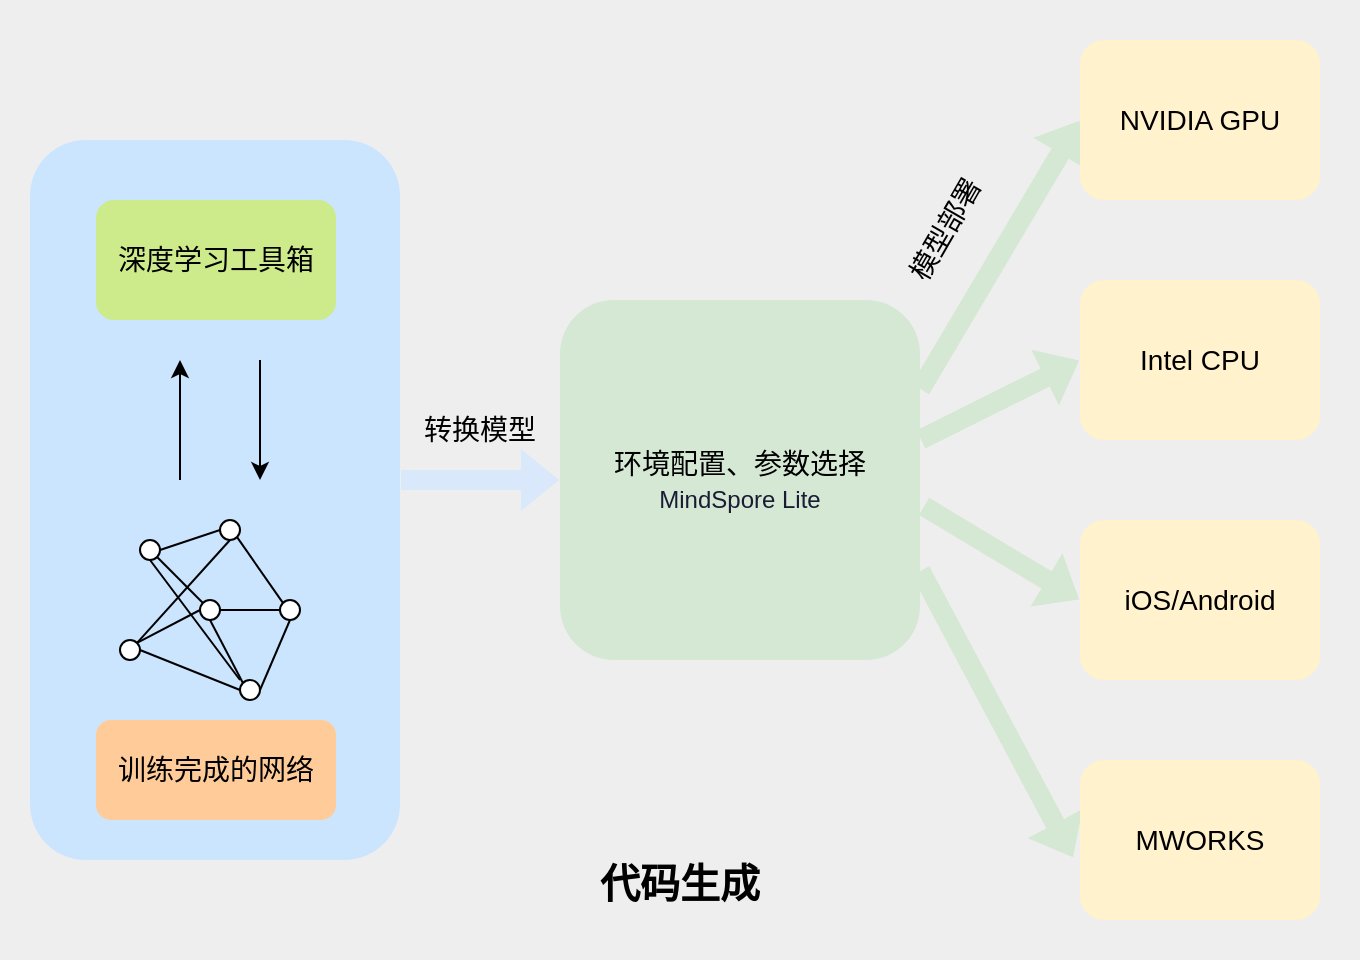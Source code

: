 <mxfile version="12.9.3" type="device"><diagram id="yfV83RARlYPqteBmZeqB" name="第 1 页"><mxGraphModel dx="1088" dy="920" grid="1" gridSize="10" guides="1" tooltips="1" connect="1" arrows="1" fold="1" page="1" pageScale="1" pageWidth="827" pageHeight="1169" math="0" shadow="0"><root><mxCell id="0"/><mxCell id="1" parent="0"/><mxCell id="Lxek1THDY1lrRNgzYLVG-49" value="&lt;br&gt;&lt;br&gt;&lt;br&gt;&lt;br&gt;&lt;br&gt;&lt;br&gt;&lt;br&gt;&lt;br&gt;&lt;br&gt;&lt;br&gt;&lt;br&gt;&lt;br&gt;&lt;br&gt;&lt;br&gt;&lt;br&gt;&lt;br&gt;&lt;br&gt;&lt;br&gt;&lt;br&gt;&lt;br&gt;&lt;br&gt;&lt;br&gt;&lt;br&gt;&lt;br&gt;&lt;font style=&quot;font-size: 20px&quot;&gt;&lt;b&gt;代码生成&lt;/b&gt;&lt;/font&gt;" style="rounded=0;whiteSpace=wrap;html=1;fontSize=14;fillColor=#eeeeee;strokeColor=none;" parent="1" vertex="1"><mxGeometry x="80" y="140" width="680" height="480" as="geometry"/></mxCell><mxCell id="Lxek1THDY1lrRNgzYLVG-44" value="" style="shape=flexArrow;endArrow=classic;html=1;fontSize=14;entryX=0;entryY=0.5;entryDx=0;entryDy=0;fillColor=#d5e8d4;strokeColor=none;" parent="1" target="Lxek1THDY1lrRNgzYLVG-39" edge="1"><mxGeometry width="50" height="50" relative="1" as="geometry"><mxPoint x="540" y="360" as="sourcePoint"/><mxPoint x="590" y="320" as="targetPoint"/></mxGeometry></mxCell><mxCell id="Lxek1THDY1lrRNgzYLVG-45" value="" style="shape=flexArrow;endArrow=classic;html=1;fontSize=14;entryX=0;entryY=0.5;entryDx=0;entryDy=0;exitX=1.009;exitY=0.572;exitDx=0;exitDy=0;exitPerimeter=0;fillColor=#d5e8d4;strokeColor=none;" parent="1" source="Lxek1THDY1lrRNgzYLVG-32" target="Lxek1THDY1lrRNgzYLVG-40" edge="1"><mxGeometry width="50" height="50" relative="1" as="geometry"><mxPoint x="540" y="370" as="sourcePoint"/><mxPoint x="590" y="320" as="targetPoint"/></mxGeometry></mxCell><mxCell id="Lxek1THDY1lrRNgzYLVG-46" value="" style="shape=flexArrow;endArrow=classic;html=1;fontSize=14;entryX=-0.027;entryY=0.613;entryDx=0;entryDy=0;entryPerimeter=0;exitX=1;exitY=0.75;exitDx=0;exitDy=0;fillColor=#d5e8d4;strokeColor=none;" parent="1" source="Lxek1THDY1lrRNgzYLVG-32" target="Lxek1THDY1lrRNgzYLVG-41" edge="1"><mxGeometry width="50" height="50" relative="1" as="geometry"><mxPoint x="540" y="370" as="sourcePoint"/><mxPoint x="590" y="320" as="targetPoint"/></mxGeometry></mxCell><mxCell id="Lxek1THDY1lrRNgzYLVG-42" value="" style="shape=flexArrow;endArrow=classic;html=1;fontSize=14;entryX=0;entryY=0.5;entryDx=0;entryDy=0;exitX=1;exitY=0.25;exitDx=0;exitDy=0;fillColor=#d5e8d4;strokeColor=none;" parent="1" source="Lxek1THDY1lrRNgzYLVG-32" target="Lxek1THDY1lrRNgzYLVG-38" edge="1"><mxGeometry width="50" height="50" relative="1" as="geometry"><mxPoint x="540" y="380" as="sourcePoint"/><mxPoint x="590" y="330" as="targetPoint"/></mxGeometry></mxCell><mxCell id="Lxek1THDY1lrRNgzYLVG-2" value="" style="rounded=1;whiteSpace=wrap;html=1;fillColor=#cce5ff;strokeColor=none;" parent="1" vertex="1"><mxGeometry x="95" y="210" width="185" height="360" as="geometry"/></mxCell><mxCell id="Lxek1THDY1lrRNgzYLVG-3" value="" style="ellipse;whiteSpace=wrap;html=1;aspect=fixed;" parent="1" vertex="1"><mxGeometry x="150" y="410" width="10" height="10" as="geometry"/></mxCell><mxCell id="Lxek1THDY1lrRNgzYLVG-4" value="" style="ellipse;whiteSpace=wrap;html=1;aspect=fixed;" parent="1" vertex="1"><mxGeometry x="190" y="400" width="10" height="10" as="geometry"/></mxCell><mxCell id="Lxek1THDY1lrRNgzYLVG-5" value="" style="ellipse;whiteSpace=wrap;html=1;aspect=fixed;" parent="1" vertex="1"><mxGeometry x="140" y="460" width="10" height="10" as="geometry"/></mxCell><mxCell id="Lxek1THDY1lrRNgzYLVG-6" value="" style="ellipse;whiteSpace=wrap;html=1;aspect=fixed;" parent="1" vertex="1"><mxGeometry x="180" y="440" width="10" height="10" as="geometry"/></mxCell><mxCell id="Lxek1THDY1lrRNgzYLVG-7" value="" style="ellipse;whiteSpace=wrap;html=1;aspect=fixed;" parent="1" vertex="1"><mxGeometry x="220" y="440" width="10" height="10" as="geometry"/></mxCell><mxCell id="Lxek1THDY1lrRNgzYLVG-8" value="" style="ellipse;whiteSpace=wrap;html=1;aspect=fixed;" parent="1" vertex="1"><mxGeometry x="200" y="480" width="10" height="10" as="geometry"/></mxCell><mxCell id="Lxek1THDY1lrRNgzYLVG-14" value="" style="endArrow=none;html=1;entryX=0;entryY=0.5;entryDx=0;entryDy=0;exitX=1;exitY=0.5;exitDx=0;exitDy=0;" parent="1" source="Lxek1THDY1lrRNgzYLVG-3" target="Lxek1THDY1lrRNgzYLVG-4" edge="1"><mxGeometry width="50" height="50" relative="1" as="geometry"><mxPoint x="160" y="410" as="sourcePoint"/><mxPoint x="210" y="360" as="targetPoint"/></mxGeometry></mxCell><mxCell id="Lxek1THDY1lrRNgzYLVG-15" value="" style="endArrow=none;html=1;entryX=0.5;entryY=1;entryDx=0;entryDy=0;entryPerimeter=0;" parent="1" target="Lxek1THDY1lrRNgzYLVG-3" edge="1"><mxGeometry width="50" height="50" relative="1" as="geometry"><mxPoint x="200" y="480" as="sourcePoint"/><mxPoint x="150" y="420" as="targetPoint"/></mxGeometry></mxCell><mxCell id="Lxek1THDY1lrRNgzYLVG-16" value="" style="endArrow=none;html=1;exitX=1;exitY=1;exitDx=0;exitDy=0;entryX=0;entryY=0;entryDx=0;entryDy=0;" parent="1" source="Lxek1THDY1lrRNgzYLVG-3" target="Lxek1THDY1lrRNgzYLVG-6" edge="1"><mxGeometry width="50" height="50" relative="1" as="geometry"><mxPoint x="160" y="470" as="sourcePoint"/><mxPoint x="210" y="420" as="targetPoint"/></mxGeometry></mxCell><mxCell id="Lxek1THDY1lrRNgzYLVG-17" value="" style="endArrow=none;html=1;exitX=1;exitY=0;exitDx=0;exitDy=0;entryX=0.5;entryY=1;entryDx=0;entryDy=0;" parent="1" source="Lxek1THDY1lrRNgzYLVG-5" target="Lxek1THDY1lrRNgzYLVG-4" edge="1"><mxGeometry width="50" height="50" relative="1" as="geometry"><mxPoint x="140" y="460" as="sourcePoint"/><mxPoint x="190" y="410" as="targetPoint"/></mxGeometry></mxCell><mxCell id="Lxek1THDY1lrRNgzYLVG-18" value="" style="endArrow=none;html=1;exitX=1;exitY=1;exitDx=0;exitDy=0;entryX=0;entryY=0;entryDx=0;entryDy=0;" parent="1" source="Lxek1THDY1lrRNgzYLVG-4" target="Lxek1THDY1lrRNgzYLVG-7" edge="1"><mxGeometry width="50" height="50" relative="1" as="geometry"><mxPoint x="200" y="460" as="sourcePoint"/><mxPoint x="250" y="410" as="targetPoint"/></mxGeometry></mxCell><mxCell id="Lxek1THDY1lrRNgzYLVG-19" value="" style="endArrow=none;html=1;entryX=0;entryY=0.5;entryDx=0;entryDy=0;exitX=1;exitY=0;exitDx=0;exitDy=0;" parent="1" source="Lxek1THDY1lrRNgzYLVG-5" target="Lxek1THDY1lrRNgzYLVG-6" edge="1"><mxGeometry width="50" height="50" relative="1" as="geometry"><mxPoint x="160" y="450" as="sourcePoint"/><mxPoint x="210" y="400" as="targetPoint"/></mxGeometry></mxCell><mxCell id="Lxek1THDY1lrRNgzYLVG-20" value="" style="endArrow=none;html=1;entryX=0;entryY=0.5;entryDx=0;entryDy=0;exitX=1;exitY=0.5;exitDx=0;exitDy=0;" parent="1" source="Lxek1THDY1lrRNgzYLVG-5" target="Lxek1THDY1lrRNgzYLVG-8" edge="1"><mxGeometry width="50" height="50" relative="1" as="geometry"><mxPoint x="160" y="460" as="sourcePoint"/><mxPoint x="210" y="460" as="targetPoint"/></mxGeometry></mxCell><mxCell id="Lxek1THDY1lrRNgzYLVG-21" value="" style="endArrow=none;html=1;exitX=1;exitY=0.5;exitDx=0;exitDy=0;entryX=0;entryY=0.5;entryDx=0;entryDy=0;" parent="1" source="Lxek1THDY1lrRNgzYLVG-6" target="Lxek1THDY1lrRNgzYLVG-7" edge="1"><mxGeometry width="50" height="50" relative="1" as="geometry"><mxPoint x="180" y="500" as="sourcePoint"/><mxPoint x="230" y="450" as="targetPoint"/></mxGeometry></mxCell><mxCell id="Lxek1THDY1lrRNgzYLVG-22" value="" style="endArrow=none;html=1;entryX=0.5;entryY=1;entryDx=0;entryDy=0;exitX=1;exitY=0.5;exitDx=0;exitDy=0;" parent="1" source="Lxek1THDY1lrRNgzYLVG-8" target="Lxek1THDY1lrRNgzYLVG-7" edge="1"><mxGeometry width="50" height="50" relative="1" as="geometry"><mxPoint x="220" y="510" as="sourcePoint"/><mxPoint x="270" y="460" as="targetPoint"/></mxGeometry></mxCell><mxCell id="Lxek1THDY1lrRNgzYLVG-25" value="" style="endArrow=none;html=1;entryX=0.5;entryY=1;entryDx=0;entryDy=0;exitX=0;exitY=0;exitDx=0;exitDy=0;" parent="1" source="Lxek1THDY1lrRNgzYLVG-8" target="Lxek1THDY1lrRNgzYLVG-6" edge="1"><mxGeometry width="50" height="50" relative="1" as="geometry"><mxPoint x="190" y="500" as="sourcePoint"/><mxPoint x="240" y="450" as="targetPoint"/></mxGeometry></mxCell><mxCell id="Lxek1THDY1lrRNgzYLVG-27" value="训练完成的网络" style="rounded=1;whiteSpace=wrap;html=1;fontSize=14;strokeColor=none;fillColor=#ffcc99;" parent="1" vertex="1"><mxGeometry x="128" y="500" width="120" height="50" as="geometry"/></mxCell><mxCell id="Lxek1THDY1lrRNgzYLVG-28" value="深度学习工具箱" style="rounded=1;whiteSpace=wrap;html=1;fontSize=14;fillColor=#cdeb8b;strokeColor=none;" parent="1" vertex="1"><mxGeometry x="128" y="240" width="120" height="60" as="geometry"/></mxCell><mxCell id="Lxek1THDY1lrRNgzYLVG-29" value="" style="endArrow=classic;html=1;fontSize=14;" parent="1" edge="1"><mxGeometry width="50" height="50" relative="1" as="geometry"><mxPoint x="170" y="380" as="sourcePoint"/><mxPoint x="170" y="320" as="targetPoint"/></mxGeometry></mxCell><mxCell id="Lxek1THDY1lrRNgzYLVG-31" value="" style="endArrow=classic;html=1;fontSize=14;" parent="1" edge="1"><mxGeometry width="50" height="50" relative="1" as="geometry"><mxPoint x="210" y="320" as="sourcePoint"/><mxPoint x="210" y="380" as="targetPoint"/></mxGeometry></mxCell><mxCell id="Lxek1THDY1lrRNgzYLVG-38" value="NVIDIA GPU" style="rounded=1;whiteSpace=wrap;html=1;fontSize=14;fillColor=#fff2cc;strokeColor=none;" parent="1" vertex="1"><mxGeometry x="620" y="160" width="120" height="80" as="geometry"/></mxCell><mxCell id="Lxek1THDY1lrRNgzYLVG-39" value="Intel CPU" style="rounded=1;whiteSpace=wrap;html=1;fontSize=14;fillColor=#fff2cc;strokeColor=none;" parent="1" vertex="1"><mxGeometry x="620" y="280" width="120" height="80" as="geometry"/></mxCell><mxCell id="Lxek1THDY1lrRNgzYLVG-40" value="&lt;span style=&quot;text-align: left; white-space: normal;&quot;&gt;iOS/Android&lt;/span&gt;" style="rounded=1;whiteSpace=wrap;html=1;fontSize=14;fillColor=#fff2cc;strokeColor=none;labelBackgroundColor=none;" parent="1" vertex="1"><mxGeometry x="620" y="400" width="120" height="80" as="geometry"/></mxCell><mxCell id="Lxek1THDY1lrRNgzYLVG-41" value="MWORKS" style="rounded=1;whiteSpace=wrap;html=1;fontSize=14;fillColor=#fff2cc;strokeColor=none;" parent="1" vertex="1"><mxGeometry x="620" y="520" width="120" height="80" as="geometry"/></mxCell><mxCell id="Lxek1THDY1lrRNgzYLVG-50" value="转换模型" style="rounded=0;whiteSpace=wrap;html=1;fontSize=14;strokeColor=none;fillColor=#eeeeee;" parent="1" vertex="1"><mxGeometry x="290" y="330" width="60" height="50" as="geometry"/></mxCell><mxCell id="Lxek1THDY1lrRNgzYLVG-32" value="环境配置、参数选择&lt;br&gt;&lt;span style=&quot;color: rgb(26 , 28 , 51) ; font-family: &amp;#34;helvetica&amp;#34; , &amp;#34;arial&amp;#34; , &amp;#34;pingfang sc&amp;#34; , &amp;#34;microsoft yahei&amp;#34; , sans-serif&quot;&gt;&lt;font style=&quot;font-size: 12px&quot;&gt;MindSpore Lite&lt;/font&gt;&lt;/span&gt;" style="rounded=1;whiteSpace=wrap;html=1;fontSize=14;fillColor=#d5e8d4;strokeColor=none;labelBackgroundColor=none;" parent="1" vertex="1"><mxGeometry x="360" y="290" width="180" height="180" as="geometry"/></mxCell><mxCell id="Lxek1THDY1lrRNgzYLVG-33" value="" style="shape=flexArrow;endArrow=classic;html=1;fontSize=14;fillColor=#dae8fc;strokeColor=none;" parent="1" edge="1"><mxGeometry width="50" height="50" relative="1" as="geometry"><mxPoint x="280" y="380" as="sourcePoint"/><mxPoint x="360" y="380" as="targetPoint"/></mxGeometry></mxCell><mxCell id="Lxek1THDY1lrRNgzYLVG-51" value="模型部署" style="rounded=0;whiteSpace=wrap;html=1;fontSize=14;rotation=-60;strokeColor=none;fillColor=#eeeeee;" parent="1" vertex="1"><mxGeometry x="518.66" y="235" width="67.5" height="40" as="geometry"/></mxCell></root></mxGraphModel></diagram></mxfile>